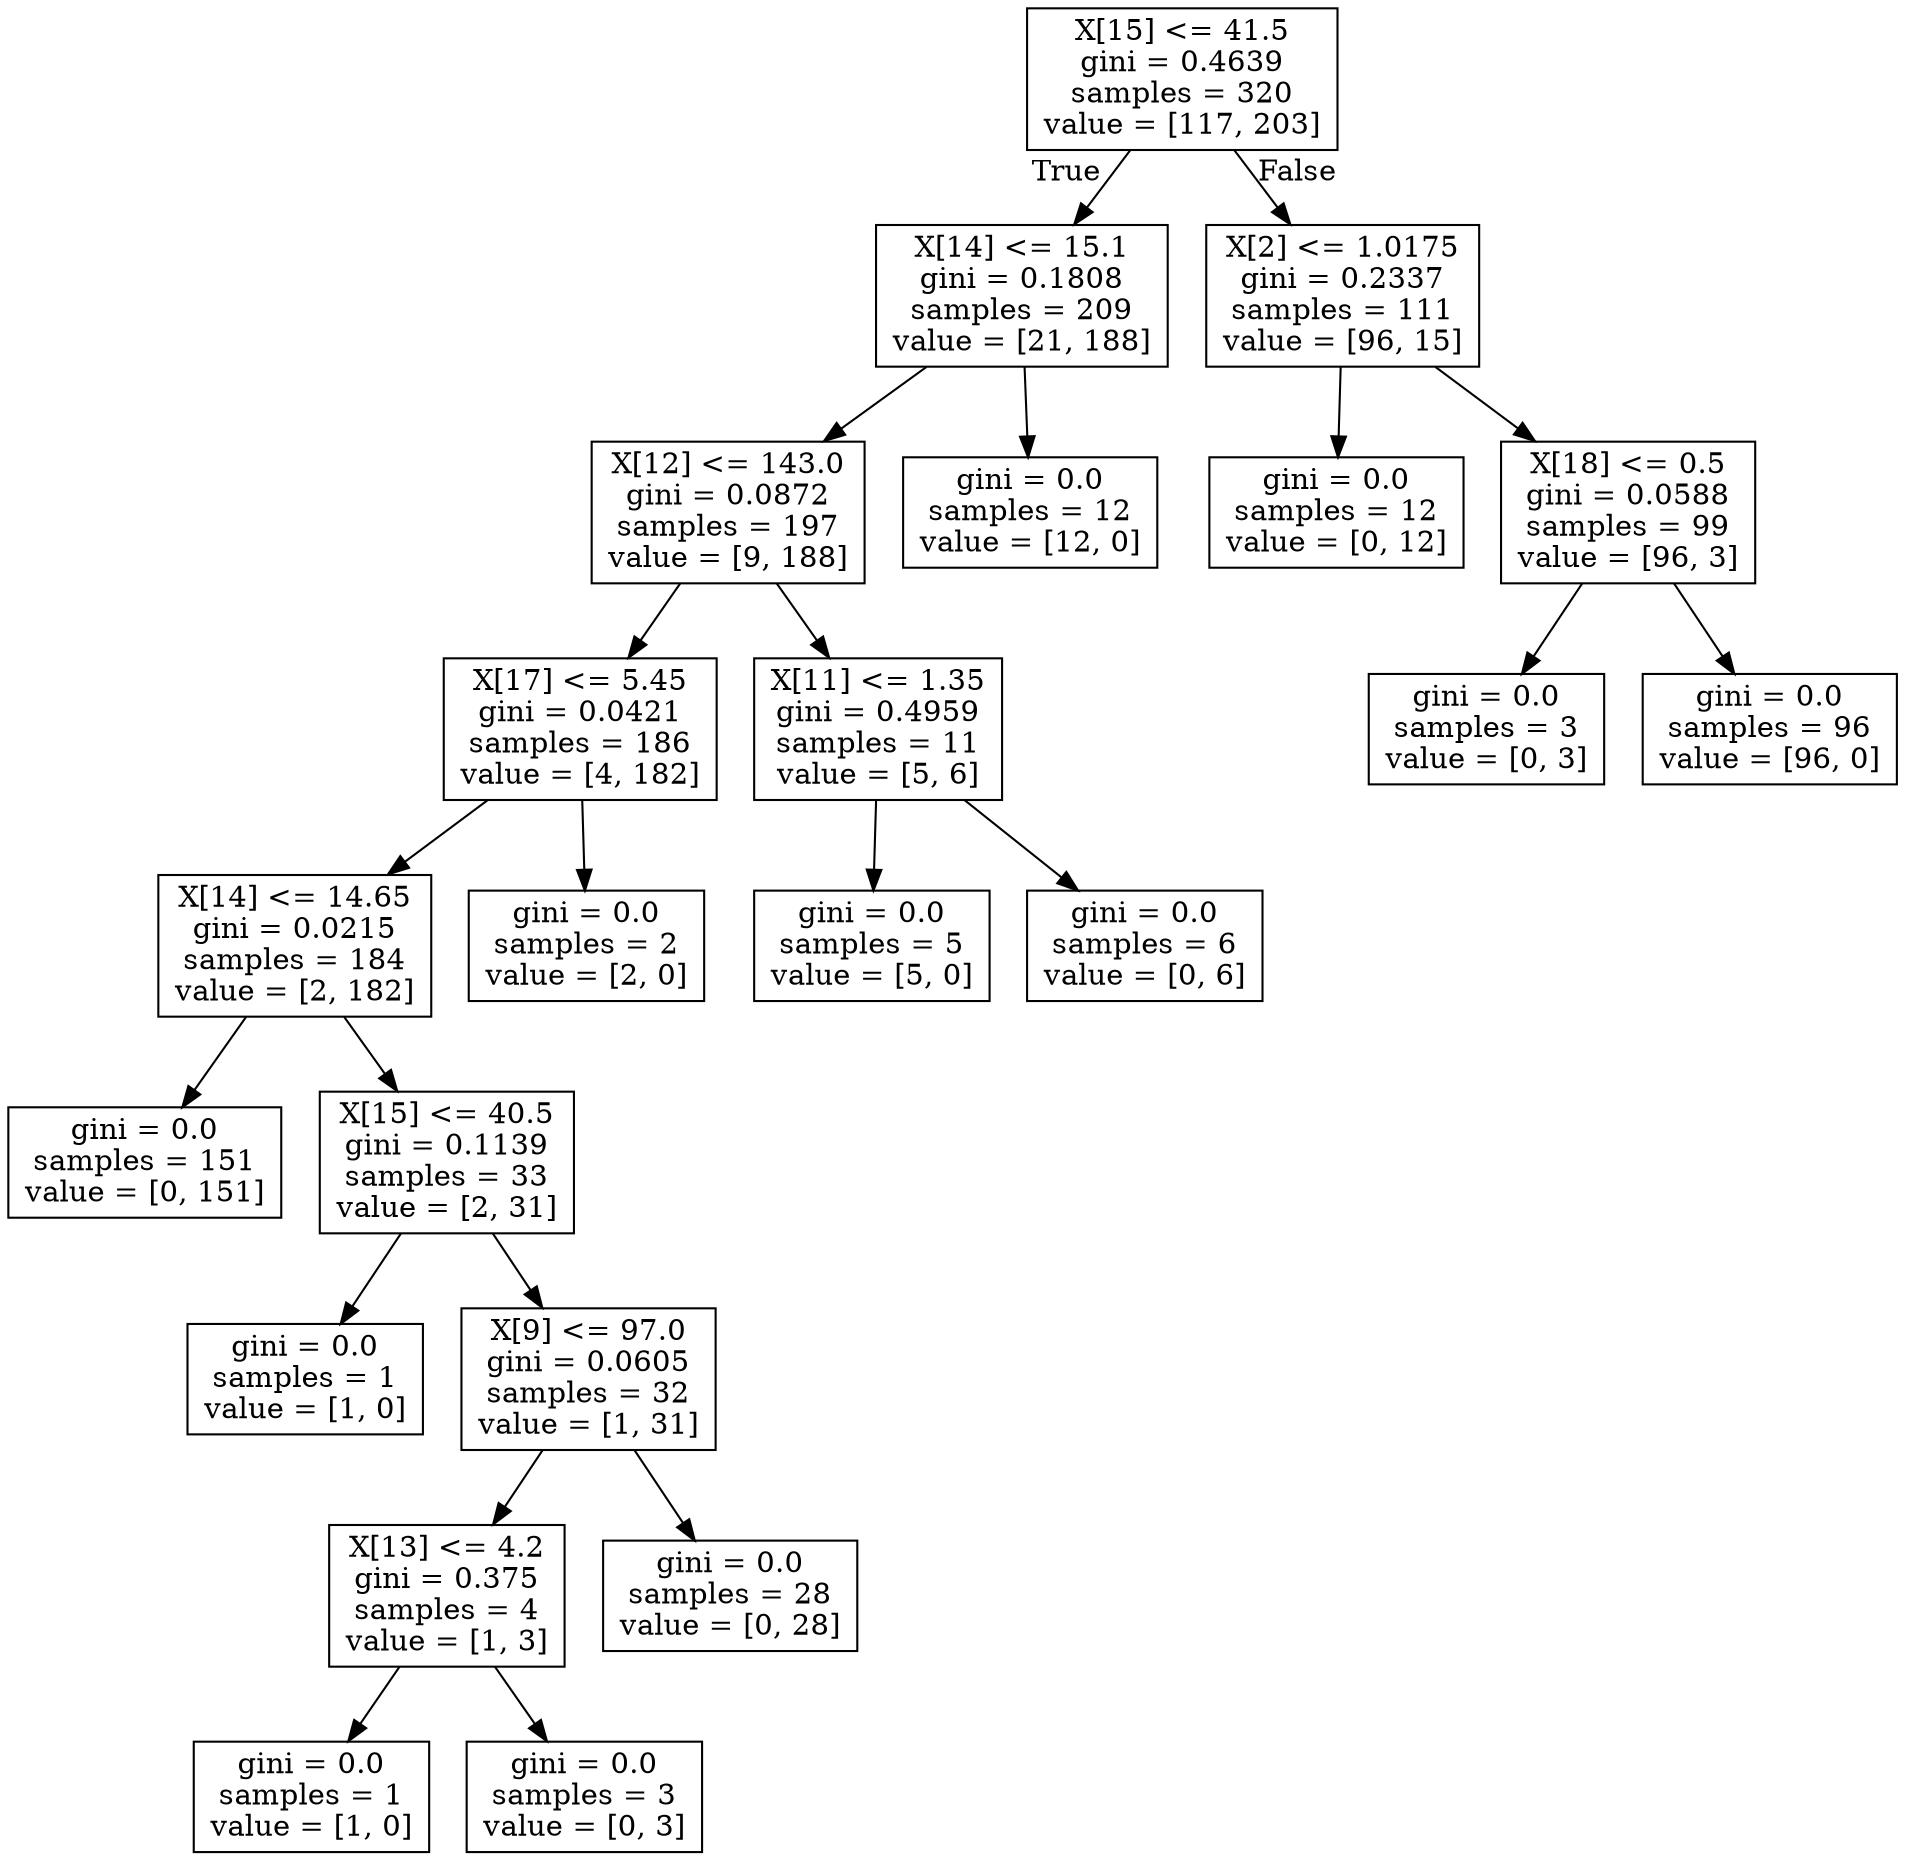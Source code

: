 digraph Tree {
node [shape=box] ;
0 [label="X[15] <= 41.5\ngini = 0.4639\nsamples = 320\nvalue = [117, 203]"] ;
1 [label="X[14] <= 15.1\ngini = 0.1808\nsamples = 209\nvalue = [21, 188]"] ;
0 -> 1 [labeldistance=2.5, labelangle=45, headlabel="True"] ;
2 [label="X[12] <= 143.0\ngini = 0.0872\nsamples = 197\nvalue = [9, 188]"] ;
1 -> 2 ;
3 [label="X[17] <= 5.45\ngini = 0.0421\nsamples = 186\nvalue = [4, 182]"] ;
2 -> 3 ;
4 [label="X[14] <= 14.65\ngini = 0.0215\nsamples = 184\nvalue = [2, 182]"] ;
3 -> 4 ;
5 [label="gini = 0.0\nsamples = 151\nvalue = [0, 151]"] ;
4 -> 5 ;
6 [label="X[15] <= 40.5\ngini = 0.1139\nsamples = 33\nvalue = [2, 31]"] ;
4 -> 6 ;
7 [label="gini = 0.0\nsamples = 1\nvalue = [1, 0]"] ;
6 -> 7 ;
8 [label="X[9] <= 97.0\ngini = 0.0605\nsamples = 32\nvalue = [1, 31]"] ;
6 -> 8 ;
9 [label="X[13] <= 4.2\ngini = 0.375\nsamples = 4\nvalue = [1, 3]"] ;
8 -> 9 ;
10 [label="gini = 0.0\nsamples = 1\nvalue = [1, 0]"] ;
9 -> 10 ;
11 [label="gini = 0.0\nsamples = 3\nvalue = [0, 3]"] ;
9 -> 11 ;
12 [label="gini = 0.0\nsamples = 28\nvalue = [0, 28]"] ;
8 -> 12 ;
13 [label="gini = 0.0\nsamples = 2\nvalue = [2, 0]"] ;
3 -> 13 ;
14 [label="X[11] <= 1.35\ngini = 0.4959\nsamples = 11\nvalue = [5, 6]"] ;
2 -> 14 ;
15 [label="gini = 0.0\nsamples = 5\nvalue = [5, 0]"] ;
14 -> 15 ;
16 [label="gini = 0.0\nsamples = 6\nvalue = [0, 6]"] ;
14 -> 16 ;
17 [label="gini = 0.0\nsamples = 12\nvalue = [12, 0]"] ;
1 -> 17 ;
18 [label="X[2] <= 1.0175\ngini = 0.2337\nsamples = 111\nvalue = [96, 15]"] ;
0 -> 18 [labeldistance=2.5, labelangle=-45, headlabel="False"] ;
19 [label="gini = 0.0\nsamples = 12\nvalue = [0, 12]"] ;
18 -> 19 ;
20 [label="X[18] <= 0.5\ngini = 0.0588\nsamples = 99\nvalue = [96, 3]"] ;
18 -> 20 ;
21 [label="gini = 0.0\nsamples = 3\nvalue = [0, 3]"] ;
20 -> 21 ;
22 [label="gini = 0.0\nsamples = 96\nvalue = [96, 0]"] ;
20 -> 22 ;
}